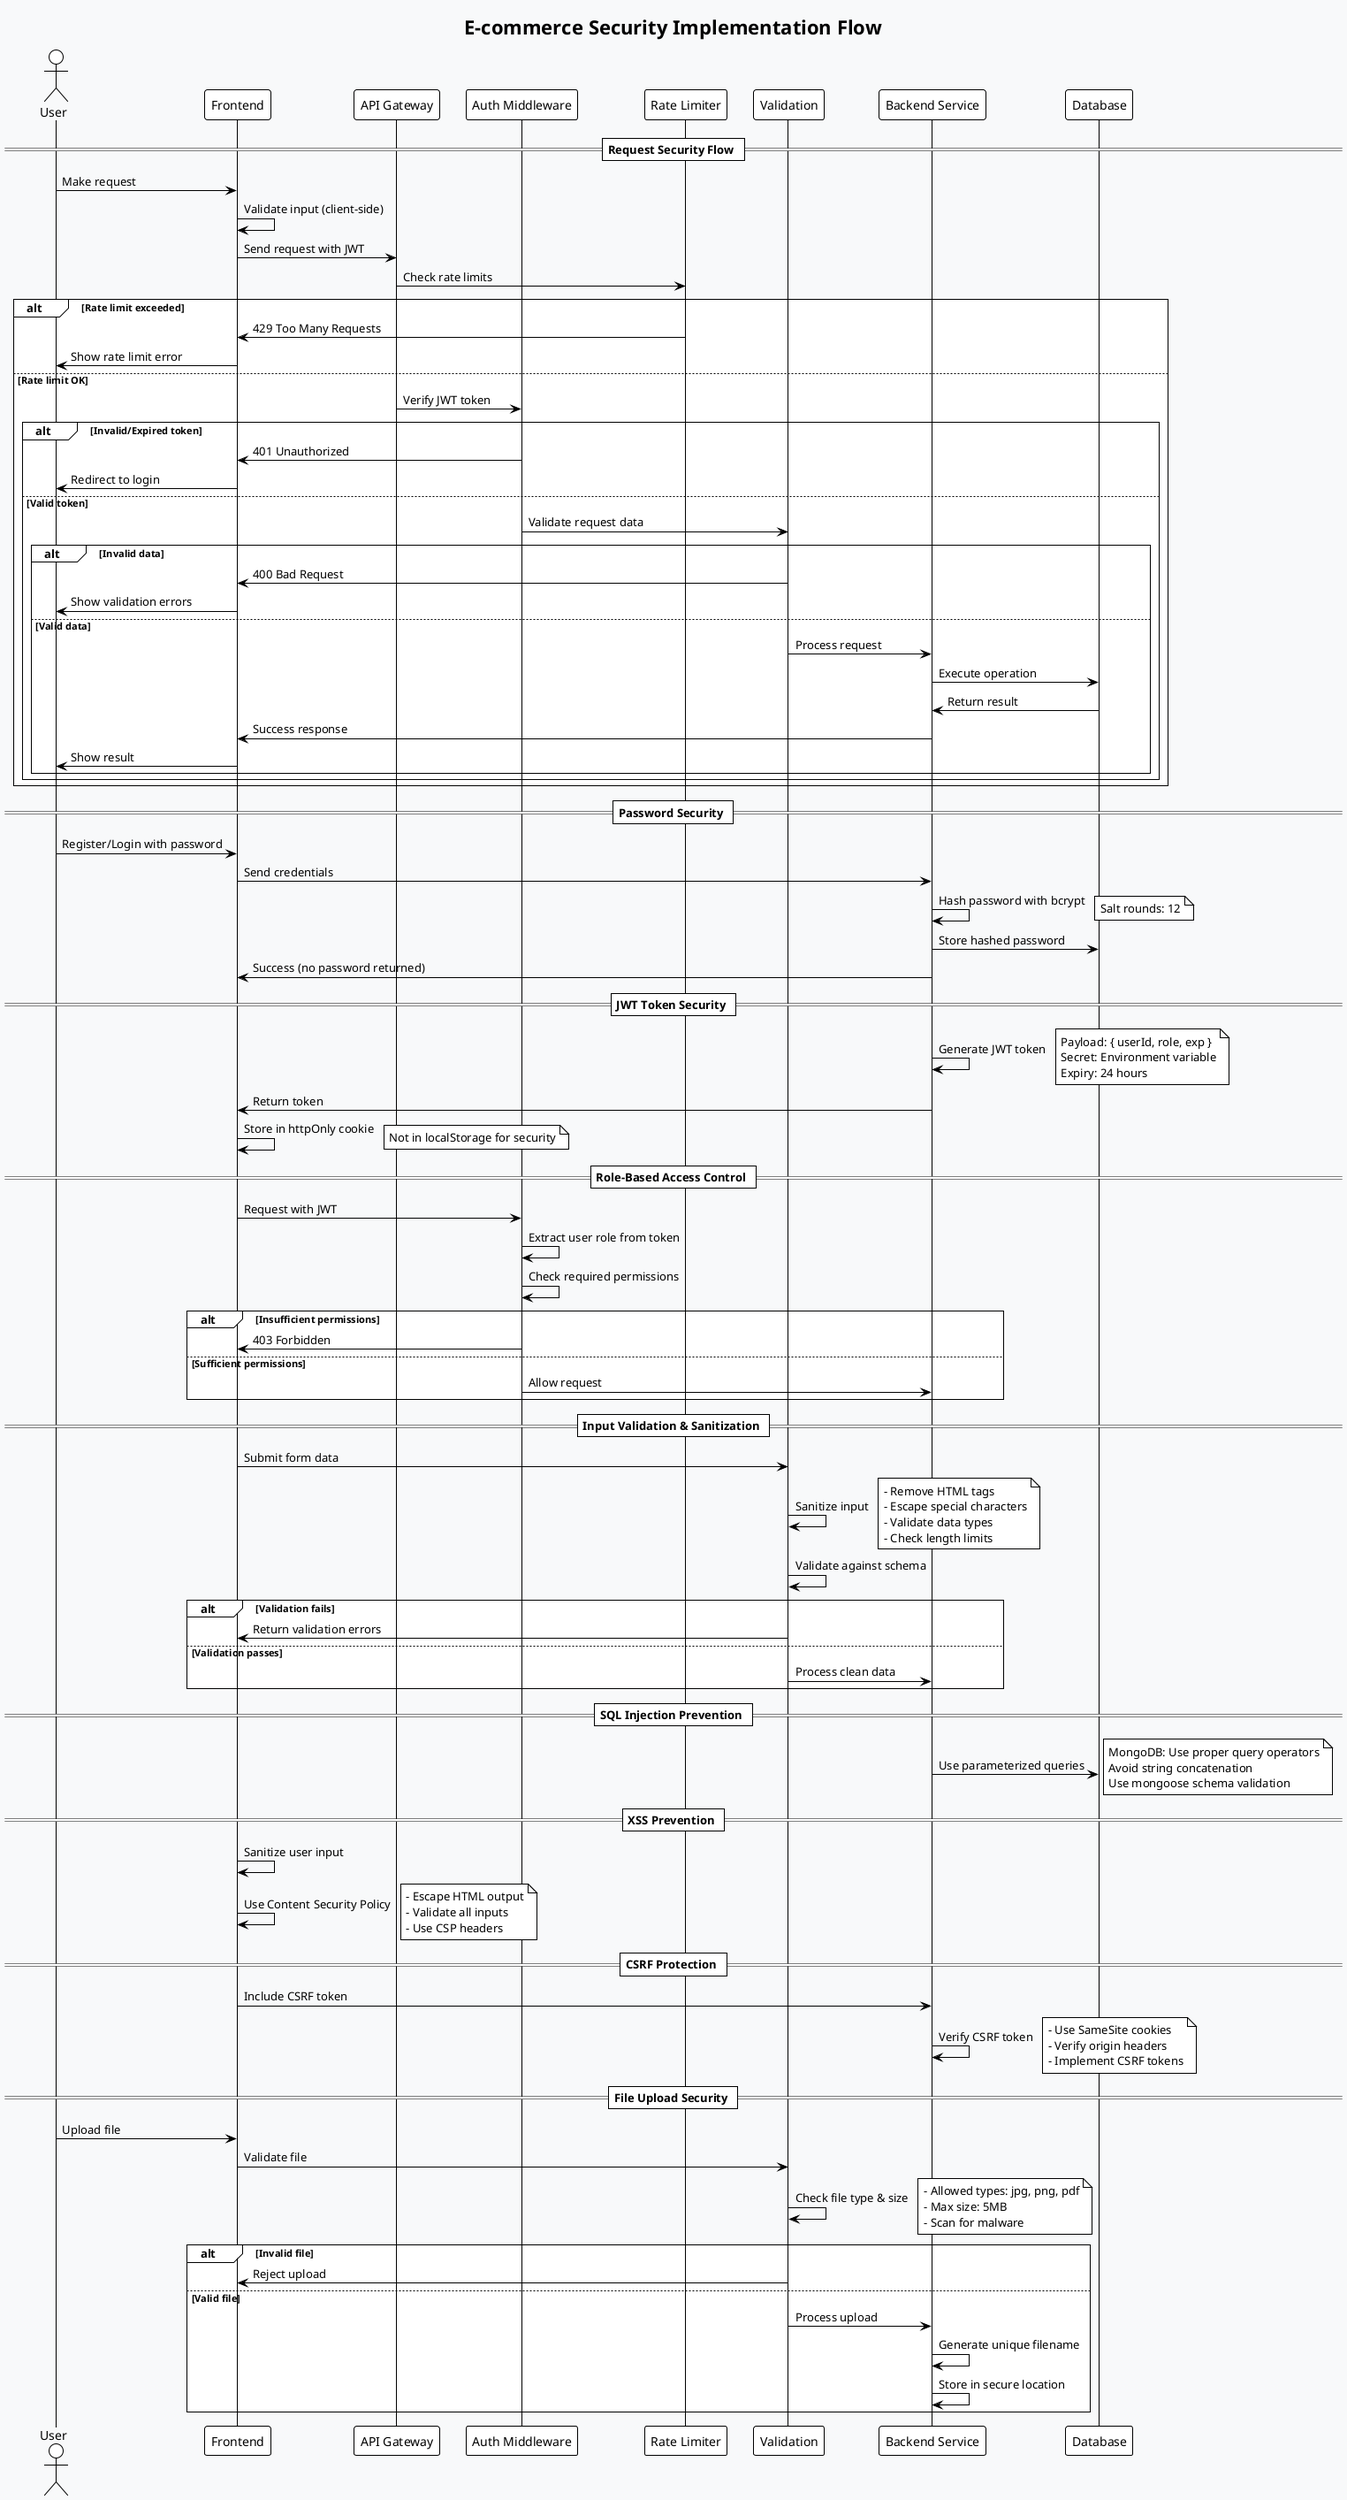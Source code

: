 @startuml Security Flow
!theme plain
skinparam backgroundColor #f8f9fa

title E-commerce Security Implementation Flow

actor User
participant "Frontend" as Frontend
participant "API Gateway" as Gateway
participant "Auth Middleware" as AuthMW
participant "Rate Limiter" as RateLimit
participant "Validation" as Validation
participant "Backend Service" as Backend
participant "Database" as DB

== Request Security Flow ==
User -> Frontend: Make request
Frontend -> Frontend: Validate input (client-side)
Frontend -> Gateway: Send request with JWT

Gateway -> RateLimit: Check rate limits
alt Rate limit exceeded
    RateLimit -> Frontend: 429 Too Many Requests
    Frontend -> User: Show rate limit error
else Rate limit OK
    Gateway -> AuthMW: Verify JWT token
    
    alt Invalid/Expired token
        AuthMW -> Frontend: 401 Unauthorized
        Frontend -> User: Redirect to login
    else Valid token
        AuthMW -> Validation: Validate request data
        
        alt Invalid data
            Validation -> Frontend: 400 Bad Request
            Frontend -> User: Show validation errors
        else Valid data
            Validation -> Backend: Process request
            Backend -> DB: Execute operation
            DB -> Backend: Return result
            Backend -> Frontend: Success response
            Frontend -> User: Show result
        end
    end
end

== Password Security ==
User -> Frontend: Register/Login with password
Frontend -> Backend: Send credentials
Backend -> Backend: Hash password with bcrypt
note right: Salt rounds: 12
Backend -> DB: Store hashed password
Backend -> Frontend: Success (no password returned)

== JWT Token Security ==
Backend -> Backend: Generate JWT token
note right
  Payload: { userId, role, exp }
  Secret: Environment variable
  Expiry: 24 hours
end note
Backend -> Frontend: Return token
Frontend -> Frontend: Store in httpOnly cookie
note right: Not in localStorage for security

== Role-Based Access Control ==
Frontend -> AuthMW: Request with JWT
AuthMW -> AuthMW: Extract user role from token
AuthMW -> AuthMW: Check required permissions
alt Insufficient permissions
    AuthMW -> Frontend: 403 Forbidden
else Sufficient permissions
    AuthMW -> Backend: Allow request
end

== Input Validation & Sanitization ==
Frontend -> Validation: Submit form data
Validation -> Validation: Sanitize input
note right
  - Remove HTML tags
  - Escape special characters
  - Validate data types
  - Check length limits
end note
Validation -> Validation: Validate against schema
alt Validation fails
    Validation -> Frontend: Return validation errors
else Validation passes
    Validation -> Backend: Process clean data
end

== SQL Injection Prevention ==
Backend -> DB: Use parameterized queries
note right
  MongoDB: Use proper query operators
  Avoid string concatenation
  Use mongoose schema validation
end note

== XSS Prevention ==
Frontend -> Frontend: Sanitize user input
Frontend -> Frontend: Use Content Security Policy
note right
  - Escape HTML output
  - Validate all inputs
  - Use CSP headers
end note

== CSRF Protection ==
Frontend -> Backend: Include CSRF token
Backend -> Backend: Verify CSRF token
note right
  - Use SameSite cookies
  - Verify origin headers
  - Implement CSRF tokens
end note

== File Upload Security ==
User -> Frontend: Upload file
Frontend -> Validation: Validate file
Validation -> Validation: Check file type & size
note right
  - Allowed types: jpg, png, pdf
  - Max size: 5MB
  - Scan for malware
end note
alt Invalid file
    Validation -> Frontend: Reject upload
else Valid file
    Validation -> Backend: Process upload
    Backend -> Backend: Generate unique filename
    Backend -> Backend: Store in secure location
end

@enduml
